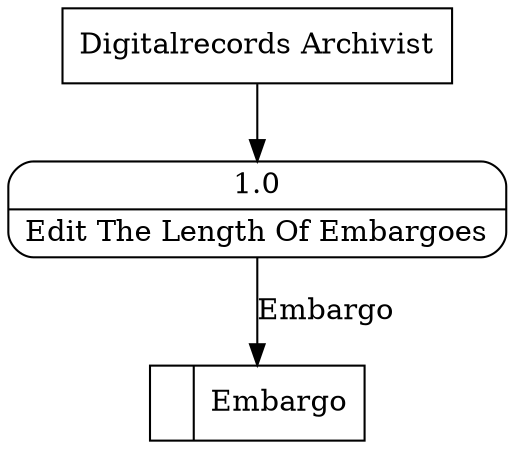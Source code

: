 digraph dfd2{ 
node[shape=record]
200 [label="<f0>  |<f1> Embargo " ];
201 [label="Digitalrecords Archivist" shape=box];
202 [label="{<f0> 1.0|<f1> Edit The Length Of Embargoes }" shape=Mrecord];
201 -> 202
202 -> 200 [label="Embargo"]
}